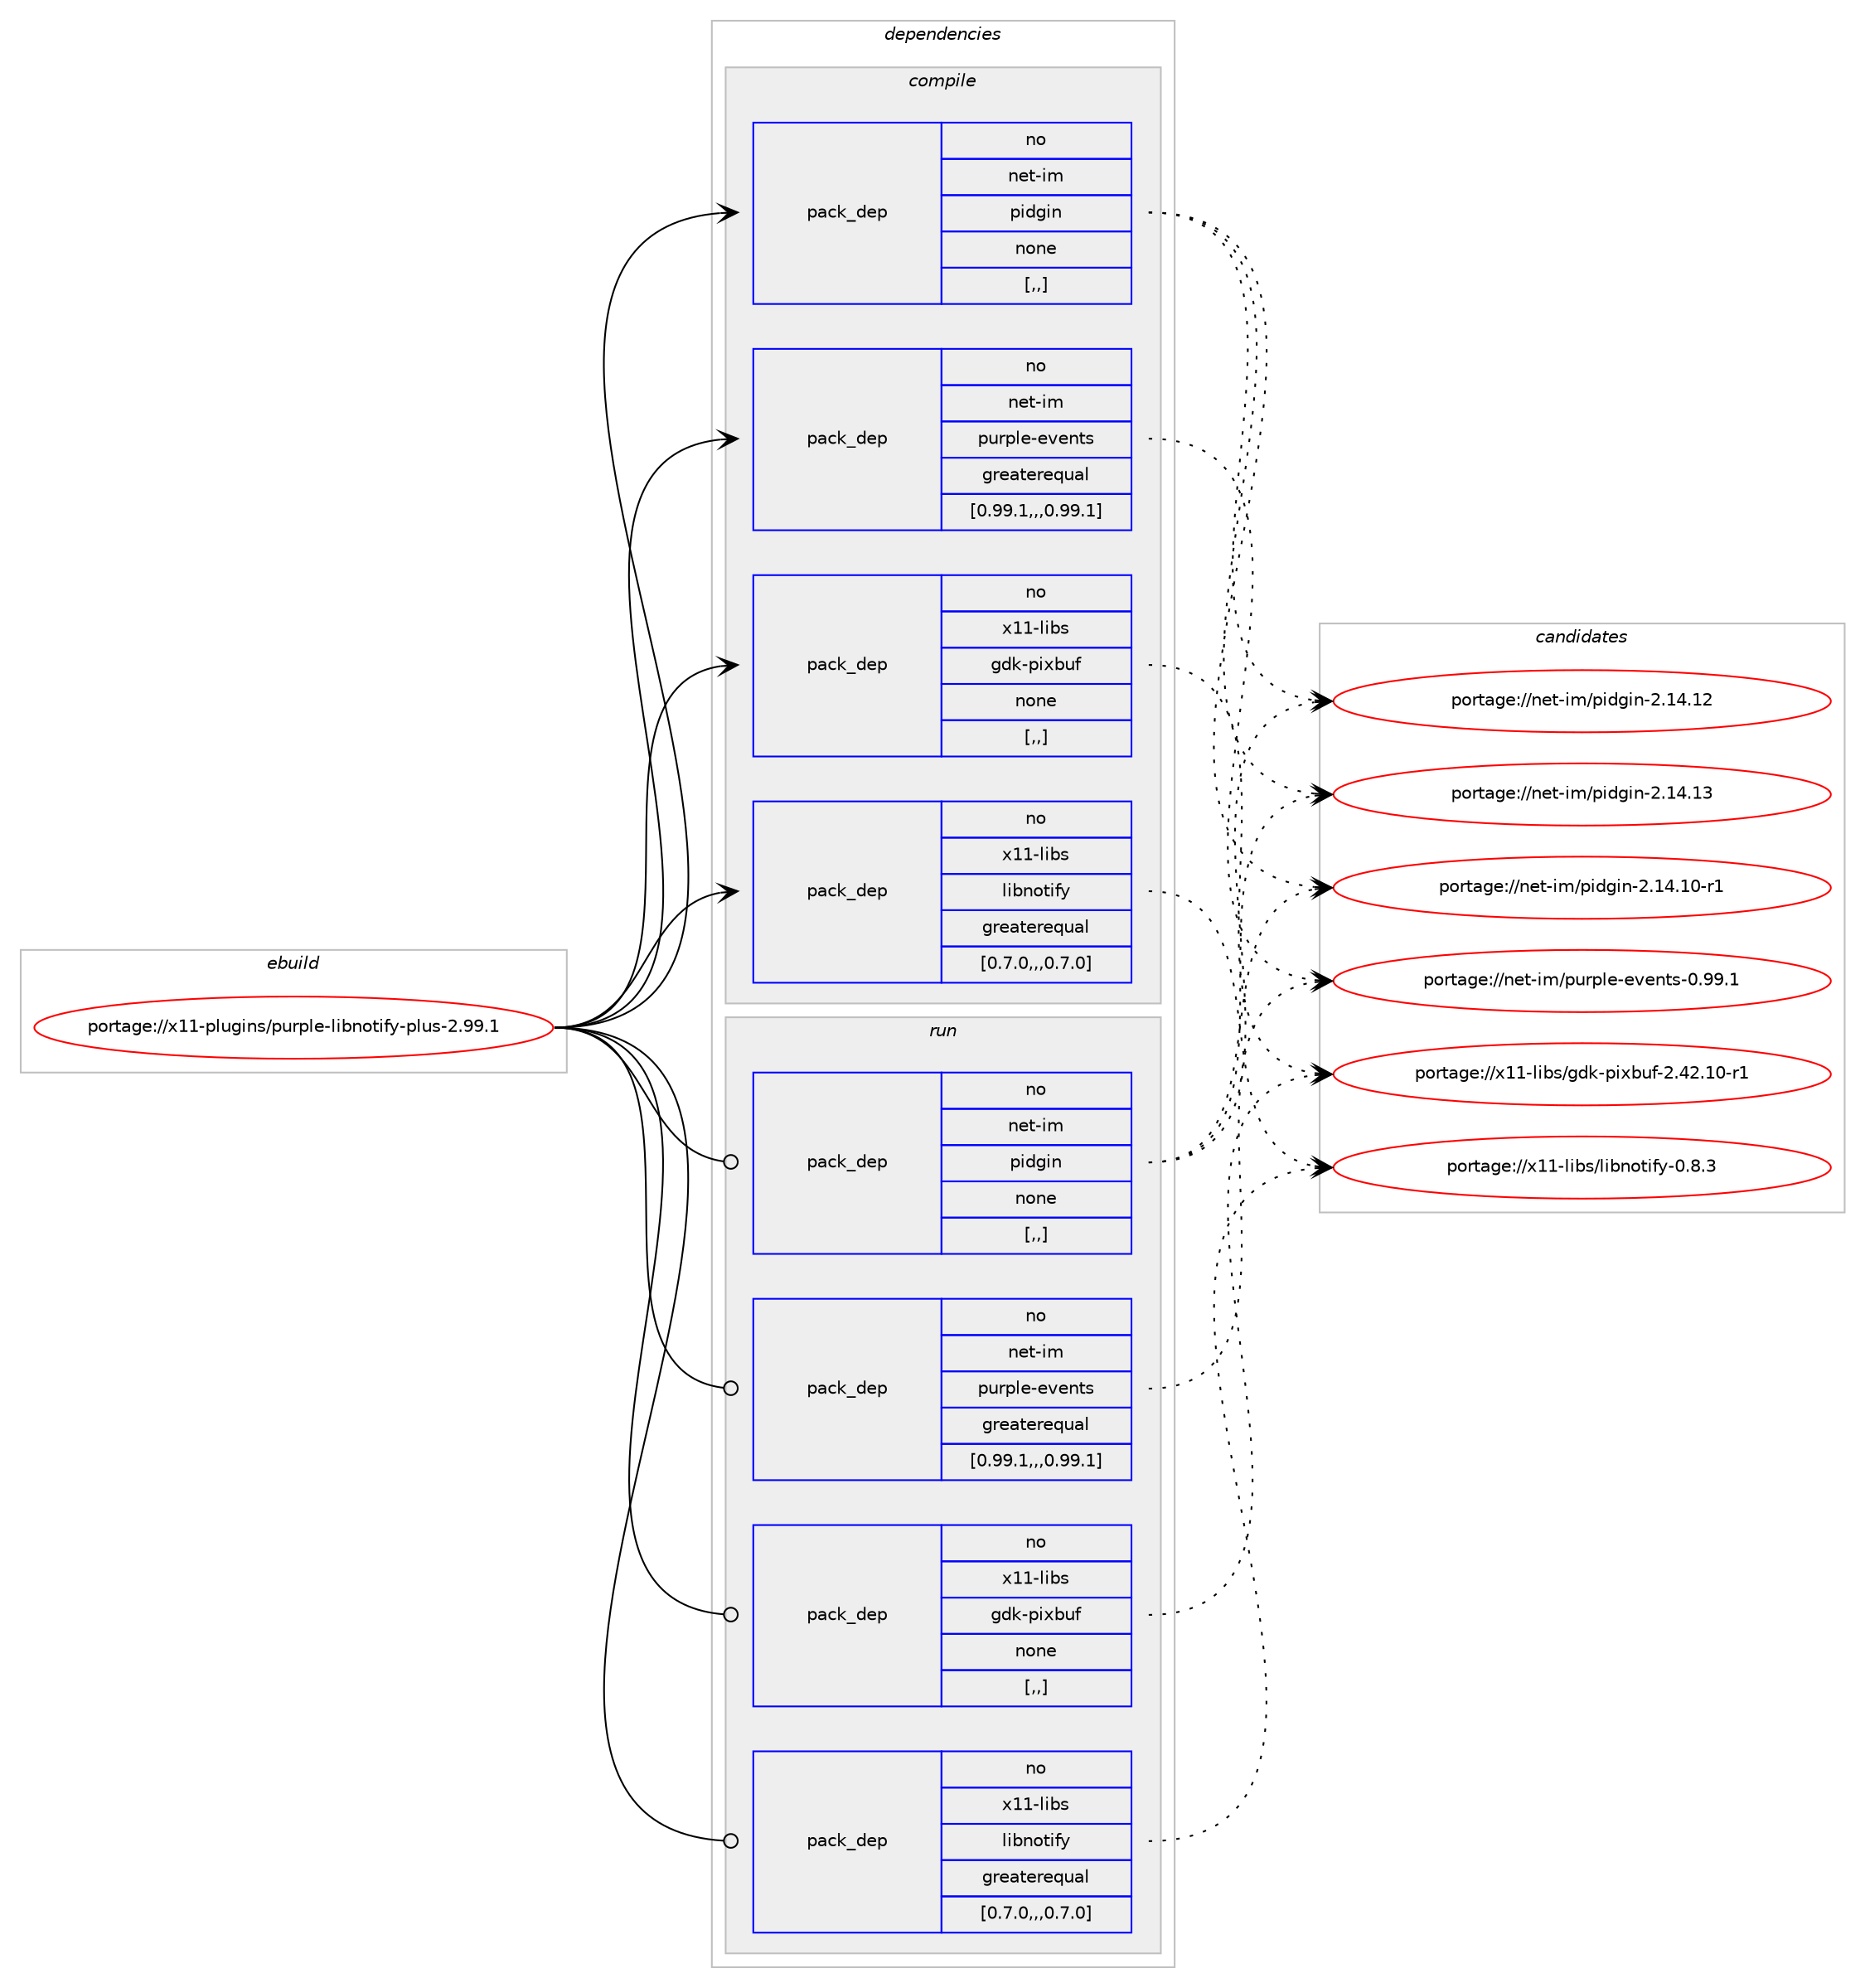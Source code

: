 digraph prolog {

# *************
# Graph options
# *************

newrank=true;
concentrate=true;
compound=true;
graph [rankdir=LR,fontname=Helvetica,fontsize=10,ranksep=1.5];#, ranksep=2.5, nodesep=0.2];
edge  [arrowhead=vee];
node  [fontname=Helvetica,fontsize=10];

# **********
# The ebuild
# **********

subgraph cluster_leftcol {
color=gray;
rank=same;
label=<<i>ebuild</i>>;
id [label="portage://x11-plugins/purple-libnotify-plus-2.99.1", color=red, width=4, href="../x11-plugins/purple-libnotify-plus-2.99.1.svg"];
}

# ****************
# The dependencies
# ****************

subgraph cluster_midcol {
color=gray;
label=<<i>dependencies</i>>;
subgraph cluster_compile {
fillcolor="#eeeeee";
style=filled;
label=<<i>compile</i>>;
subgraph pack331914 {
dependency455413 [label=<<TABLE BORDER="0" CELLBORDER="1" CELLSPACING="0" CELLPADDING="4" WIDTH="220"><TR><TD ROWSPAN="6" CELLPADDING="30">pack_dep</TD></TR><TR><TD WIDTH="110">no</TD></TR><TR><TD>net-im</TD></TR><TR><TD>pidgin</TD></TR><TR><TD>none</TD></TR><TR><TD>[,,]</TD></TR></TABLE>>, shape=none, color=blue];
}
id:e -> dependency455413:w [weight=20,style="solid",arrowhead="vee"];
subgraph pack331915 {
dependency455414 [label=<<TABLE BORDER="0" CELLBORDER="1" CELLSPACING="0" CELLPADDING="4" WIDTH="220"><TR><TD ROWSPAN="6" CELLPADDING="30">pack_dep</TD></TR><TR><TD WIDTH="110">no</TD></TR><TR><TD>net-im</TD></TR><TR><TD>purple-events</TD></TR><TR><TD>greaterequal</TD></TR><TR><TD>[0.99.1,,,0.99.1]</TD></TR></TABLE>>, shape=none, color=blue];
}
id:e -> dependency455414:w [weight=20,style="solid",arrowhead="vee"];
subgraph pack331916 {
dependency455415 [label=<<TABLE BORDER="0" CELLBORDER="1" CELLSPACING="0" CELLPADDING="4" WIDTH="220"><TR><TD ROWSPAN="6" CELLPADDING="30">pack_dep</TD></TR><TR><TD WIDTH="110">no</TD></TR><TR><TD>x11-libs</TD></TR><TR><TD>gdk-pixbuf</TD></TR><TR><TD>none</TD></TR><TR><TD>[,,]</TD></TR></TABLE>>, shape=none, color=blue];
}
id:e -> dependency455415:w [weight=20,style="solid",arrowhead="vee"];
subgraph pack331917 {
dependency455416 [label=<<TABLE BORDER="0" CELLBORDER="1" CELLSPACING="0" CELLPADDING="4" WIDTH="220"><TR><TD ROWSPAN="6" CELLPADDING="30">pack_dep</TD></TR><TR><TD WIDTH="110">no</TD></TR><TR><TD>x11-libs</TD></TR><TR><TD>libnotify</TD></TR><TR><TD>greaterequal</TD></TR><TR><TD>[0.7.0,,,0.7.0]</TD></TR></TABLE>>, shape=none, color=blue];
}
id:e -> dependency455416:w [weight=20,style="solid",arrowhead="vee"];
}
subgraph cluster_compileandrun {
fillcolor="#eeeeee";
style=filled;
label=<<i>compile and run</i>>;
}
subgraph cluster_run {
fillcolor="#eeeeee";
style=filled;
label=<<i>run</i>>;
subgraph pack331918 {
dependency455417 [label=<<TABLE BORDER="0" CELLBORDER="1" CELLSPACING="0" CELLPADDING="4" WIDTH="220"><TR><TD ROWSPAN="6" CELLPADDING="30">pack_dep</TD></TR><TR><TD WIDTH="110">no</TD></TR><TR><TD>net-im</TD></TR><TR><TD>pidgin</TD></TR><TR><TD>none</TD></TR><TR><TD>[,,]</TD></TR></TABLE>>, shape=none, color=blue];
}
id:e -> dependency455417:w [weight=20,style="solid",arrowhead="odot"];
subgraph pack331919 {
dependency455418 [label=<<TABLE BORDER="0" CELLBORDER="1" CELLSPACING="0" CELLPADDING="4" WIDTH="220"><TR><TD ROWSPAN="6" CELLPADDING="30">pack_dep</TD></TR><TR><TD WIDTH="110">no</TD></TR><TR><TD>net-im</TD></TR><TR><TD>purple-events</TD></TR><TR><TD>greaterequal</TD></TR><TR><TD>[0.99.1,,,0.99.1]</TD></TR></TABLE>>, shape=none, color=blue];
}
id:e -> dependency455418:w [weight=20,style="solid",arrowhead="odot"];
subgraph pack331920 {
dependency455419 [label=<<TABLE BORDER="0" CELLBORDER="1" CELLSPACING="0" CELLPADDING="4" WIDTH="220"><TR><TD ROWSPAN="6" CELLPADDING="30">pack_dep</TD></TR><TR><TD WIDTH="110">no</TD></TR><TR><TD>x11-libs</TD></TR><TR><TD>gdk-pixbuf</TD></TR><TR><TD>none</TD></TR><TR><TD>[,,]</TD></TR></TABLE>>, shape=none, color=blue];
}
id:e -> dependency455419:w [weight=20,style="solid",arrowhead="odot"];
subgraph pack331921 {
dependency455420 [label=<<TABLE BORDER="0" CELLBORDER="1" CELLSPACING="0" CELLPADDING="4" WIDTH="220"><TR><TD ROWSPAN="6" CELLPADDING="30">pack_dep</TD></TR><TR><TD WIDTH="110">no</TD></TR><TR><TD>x11-libs</TD></TR><TR><TD>libnotify</TD></TR><TR><TD>greaterequal</TD></TR><TR><TD>[0.7.0,,,0.7.0]</TD></TR></TABLE>>, shape=none, color=blue];
}
id:e -> dependency455420:w [weight=20,style="solid",arrowhead="odot"];
}
}

# **************
# The candidates
# **************

subgraph cluster_choices {
rank=same;
color=gray;
label=<<i>candidates</i>>;

subgraph choice331914 {
color=black;
nodesep=1;
choice110101116451051094711210510010310511045504649524649484511449 [label="portage://net-im/pidgin-2.14.10-r1", color=red, width=4,href="../net-im/pidgin-2.14.10-r1.svg"];
choice11010111645105109471121051001031051104550464952464950 [label="portage://net-im/pidgin-2.14.12", color=red, width=4,href="../net-im/pidgin-2.14.12.svg"];
choice11010111645105109471121051001031051104550464952464951 [label="portage://net-im/pidgin-2.14.13", color=red, width=4,href="../net-im/pidgin-2.14.13.svg"];
dependency455413:e -> choice110101116451051094711210510010310511045504649524649484511449:w [style=dotted,weight="100"];
dependency455413:e -> choice11010111645105109471121051001031051104550464952464950:w [style=dotted,weight="100"];
dependency455413:e -> choice11010111645105109471121051001031051104550464952464951:w [style=dotted,weight="100"];
}
subgraph choice331915 {
color=black;
nodesep=1;
choice11010111645105109471121171141121081014510111810111011611545484657574649 [label="portage://net-im/purple-events-0.99.1", color=red, width=4,href="../net-im/purple-events-0.99.1.svg"];
dependency455414:e -> choice11010111645105109471121171141121081014510111810111011611545484657574649:w [style=dotted,weight="100"];
}
subgraph choice331916 {
color=black;
nodesep=1;
choice1204949451081059811547103100107451121051209811710245504652504649484511449 [label="portage://x11-libs/gdk-pixbuf-2.42.10-r1", color=red, width=4,href="../x11-libs/gdk-pixbuf-2.42.10-r1.svg"];
dependency455415:e -> choice1204949451081059811547103100107451121051209811710245504652504649484511449:w [style=dotted,weight="100"];
}
subgraph choice331917 {
color=black;
nodesep=1;
choice120494945108105981154710810598110111116105102121454846564651 [label="portage://x11-libs/libnotify-0.8.3", color=red, width=4,href="../x11-libs/libnotify-0.8.3.svg"];
dependency455416:e -> choice120494945108105981154710810598110111116105102121454846564651:w [style=dotted,weight="100"];
}
subgraph choice331918 {
color=black;
nodesep=1;
choice110101116451051094711210510010310511045504649524649484511449 [label="portage://net-im/pidgin-2.14.10-r1", color=red, width=4,href="../net-im/pidgin-2.14.10-r1.svg"];
choice11010111645105109471121051001031051104550464952464950 [label="portage://net-im/pidgin-2.14.12", color=red, width=4,href="../net-im/pidgin-2.14.12.svg"];
choice11010111645105109471121051001031051104550464952464951 [label="portage://net-im/pidgin-2.14.13", color=red, width=4,href="../net-im/pidgin-2.14.13.svg"];
dependency455417:e -> choice110101116451051094711210510010310511045504649524649484511449:w [style=dotted,weight="100"];
dependency455417:e -> choice11010111645105109471121051001031051104550464952464950:w [style=dotted,weight="100"];
dependency455417:e -> choice11010111645105109471121051001031051104550464952464951:w [style=dotted,weight="100"];
}
subgraph choice331919 {
color=black;
nodesep=1;
choice11010111645105109471121171141121081014510111810111011611545484657574649 [label="portage://net-im/purple-events-0.99.1", color=red, width=4,href="../net-im/purple-events-0.99.1.svg"];
dependency455418:e -> choice11010111645105109471121171141121081014510111810111011611545484657574649:w [style=dotted,weight="100"];
}
subgraph choice331920 {
color=black;
nodesep=1;
choice1204949451081059811547103100107451121051209811710245504652504649484511449 [label="portage://x11-libs/gdk-pixbuf-2.42.10-r1", color=red, width=4,href="../x11-libs/gdk-pixbuf-2.42.10-r1.svg"];
dependency455419:e -> choice1204949451081059811547103100107451121051209811710245504652504649484511449:w [style=dotted,weight="100"];
}
subgraph choice331921 {
color=black;
nodesep=1;
choice120494945108105981154710810598110111116105102121454846564651 [label="portage://x11-libs/libnotify-0.8.3", color=red, width=4,href="../x11-libs/libnotify-0.8.3.svg"];
dependency455420:e -> choice120494945108105981154710810598110111116105102121454846564651:w [style=dotted,weight="100"];
}
}

}
